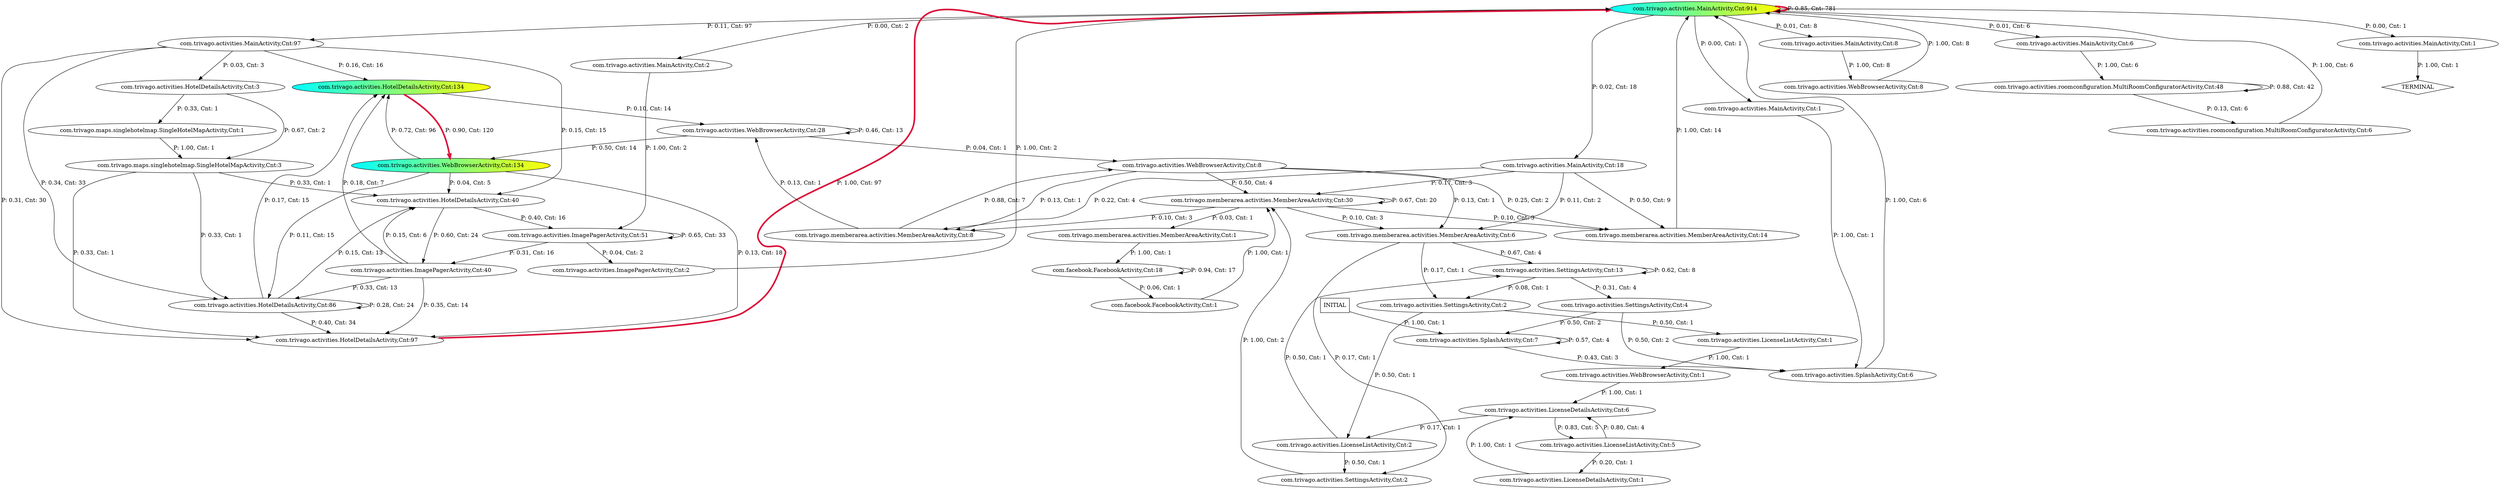 digraph G {
  22 [label="com.trivago.activities.MainActivity,Cnt:914", fillcolor="cyan:yellow", style="filled"];
  4 [label="com.trivago.activities.HotelDetailsActivity,Cnt:134", fillcolor="cyan:yellow", style="filled"];
  32 [label="com.trivago.activities.WebBrowserActivity,Cnt:134", fillcolor="cyan:yellow", style="filled"];
  2 [label="com.trivago.activities.HotelDetailsActivity,Cnt:97"];
  21 [label="com.trivago.activities.MainActivity,Cnt:97"];
  6 [label="com.trivago.activities.HotelDetailsActivity,Cnt:86"];
  8 [label="com.trivago.activities.ImagePagerActivity,Cnt:51"];
  35 [label="com.trivago.activities.roomconfiguration.MultiRoomConfiguratorActivity,Cnt:48"];
  3 [label="com.trivago.activities.HotelDetailsActivity,Cnt:40"];
  9 [label="com.trivago.activities.ImagePagerActivity,Cnt:40"];
  42 [label="com.trivago.memberarea.activities.MemberAreaActivity,Cnt:30"];
  31 [label="com.trivago.activities.WebBrowserActivity,Cnt:28"];
  1 [label="com.facebook.FacebookActivity,Cnt:18"];
  20 [label="com.trivago.activities.MainActivity,Cnt:18"];
  39 [label="com.trivago.memberarea.activities.MemberAreaActivity,Cnt:14"];
  26 [label="com.trivago.activities.SettingsActivity,Cnt:13"];
  17 [label="com.trivago.activities.MainActivity,Cnt:8"];
  30 [label="com.trivago.activities.WebBrowserActivity,Cnt:8"];
  33 [label="com.trivago.activities.WebBrowserActivity,Cnt:8"];
  40 [label="com.trivago.memberarea.activities.MemberAreaActivity,Cnt:8"];
  28 [label="com.trivago.activities.SplashActivity,Cnt:7"];
  11 [label="com.trivago.activities.LicenseDetailsActivity,Cnt:6"];
  18 [label="com.trivago.activities.MainActivity,Cnt:6"];
  27 [label="com.trivago.activities.SplashActivity,Cnt:6"];
  34 [label="com.trivago.activities.roomconfiguration.MultiRoomConfiguratorActivity,Cnt:6"];
  41 [label="com.trivago.memberarea.activities.MemberAreaActivity,Cnt:6"];
  13 [label="com.trivago.activities.LicenseListActivity,Cnt:5"];
  25 [label="com.trivago.activities.SettingsActivity,Cnt:4"];
  5 [label="com.trivago.activities.HotelDetailsActivity,Cnt:3"];
  37 [label="com.trivago.maps.singlehotelmap.SingleHotelMapActivity,Cnt:3"];
  7 [label="com.trivago.activities.ImagePagerActivity,Cnt:2"];
  14 [label="com.trivago.activities.LicenseListActivity,Cnt:2"];
  15 [label="com.trivago.activities.MainActivity,Cnt:2"];
  23 [label="com.trivago.activities.SettingsActivity,Cnt:2"];
  24 [label="com.trivago.activities.SettingsActivity,Cnt:2"];
  0 [label="com.facebook.FacebookActivity,Cnt:1"];
  10 [label="com.trivago.activities.LicenseDetailsActivity,Cnt:1"];
  12 [label="com.trivago.activities.LicenseListActivity,Cnt:1"];
  16 [label="com.trivago.activities.MainActivity,Cnt:1"];
  19 [label="com.trivago.activities.MainActivity,Cnt:1"];
  29 [label="com.trivago.activities.WebBrowserActivity,Cnt:1"];
  36 [label="com.trivago.maps.singlehotelmap.SingleHotelMapActivity,Cnt:1"];
  38 [label="com.trivago.memberarea.activities.MemberAreaActivity,Cnt:1"];
  43 [label="TERMINAL",shape=diamond];
  44 [label="INITIAL",shape=box];
22->22 [label="P: 0.85, Cnt: 781", color="crimson", penwidth=4];
4->32 [label="P: 0.90, Cnt: 120", color="crimson", penwidth=4];
2->22 [label="P: 1.00, Cnt: 97", color="crimson", penwidth=4];
22->21 [label="P: 0.11, Cnt: 97"];
32->4 [label="P: 0.72, Cnt: 96"];
35->35 [label="P: 0.88, Cnt: 42"];
6->2 [label="P: 0.40, Cnt: 34"];
8->8 [label="P: 0.65, Cnt: 33"];
21->6 [label="P: 0.34, Cnt: 33"];
21->2 [label="P: 0.31, Cnt: 30"];
3->9 [label="P: 0.60, Cnt: 24"];
6->6 [label="P: 0.28, Cnt: 24"];
42->42 [label="P: 0.67, Cnt: 20"];
22->20 [label="P: 0.02, Cnt: 18"];
32->2 [label="P: 0.13, Cnt: 18"];
1->1 [label="P: 0.94, Cnt: 17"];
3->8 [label="P: 0.40, Cnt: 16"];
8->9 [label="P: 0.31, Cnt: 16"];
21->4 [label="P: 0.16, Cnt: 16"];
6->4 [label="P: 0.17, Cnt: 15"];
21->3 [label="P: 0.15, Cnt: 15"];
32->6 [label="P: 0.11, Cnt: 15"];
4->31 [label="P: 0.10, Cnt: 14"];
9->2 [label="P: 0.35, Cnt: 14"];
31->32 [label="P: 0.50, Cnt: 14"];
39->22 [label="P: 1.00, Cnt: 14"];
6->3 [label="P: 0.15, Cnt: 13"];
9->6 [label="P: 0.33, Cnt: 13"];
31->31 [label="P: 0.46, Cnt: 13"];
20->39 [label="P: 0.50, Cnt: 9"];
17->30 [label="P: 1.00, Cnt: 8"];
22->17 [label="P: 0.01, Cnt: 8"];
26->26 [label="P: 0.62, Cnt: 8"];
30->22 [label="P: 1.00, Cnt: 8"];
9->4 [label="P: 0.18, Cnt: 7"];
40->33 [label="P: 0.88, Cnt: 7"];
9->3 [label="P: 0.15, Cnt: 6"];
18->35 [label="P: 1.00, Cnt: 6"];
22->18 [label="P: 0.01, Cnt: 6"];
27->22 [label="P: 1.00, Cnt: 6"];
34->22 [label="P: 1.00, Cnt: 6"];
35->34 [label="P: 0.13, Cnt: 6"];
11->13 [label="P: 0.83, Cnt: 5"];
32->3 [label="P: 0.04, Cnt: 5"];
13->11 [label="P: 0.80, Cnt: 4"];
20->40 [label="P: 0.22, Cnt: 4"];
26->25 [label="P: 0.31, Cnt: 4"];
28->28 [label="P: 0.57, Cnt: 4"];
33->42 [label="P: 0.50, Cnt: 4"];
41->26 [label="P: 0.67, Cnt: 4"];
20->42 [label="P: 0.17, Cnt: 3"];
21->5 [label="P: 0.03, Cnt: 3"];
28->27 [label="P: 0.43, Cnt: 3"];
42->41 [label="P: 0.10, Cnt: 3"];
42->39 [label="P: 0.10, Cnt: 3"];
42->40 [label="P: 0.10, Cnt: 3"];
5->37 [label="P: 0.67, Cnt: 2"];
7->22 [label="P: 1.00, Cnt: 2"];
8->7 [label="P: 0.04, Cnt: 2"];
15->8 [label="P: 1.00, Cnt: 2"];
20->41 [label="P: 0.11, Cnt: 2"];
22->15 [label="P: 0.00, Cnt: 2"];
23->42 [label="P: 1.00, Cnt: 2"];
25->27 [label="P: 0.50, Cnt: 2"];
25->28 [label="P: 0.50, Cnt: 2"];
33->39 [label="P: 0.25, Cnt: 2"];
0->42 [label="P: 1.00, Cnt: 1"];
1->0 [label="P: 0.06, Cnt: 1"];
5->36 [label="P: 0.33, Cnt: 1"];
10->11 [label="P: 1.00, Cnt: 1"];
11->14 [label="P: 0.17, Cnt: 1"];
12->29 [label="P: 1.00, Cnt: 1"];
13->10 [label="P: 0.20, Cnt: 1"];
14->23 [label="P: 0.50, Cnt: 1"];
14->26 [label="P: 0.50, Cnt: 1"];
16->27 [label="P: 1.00, Cnt: 1"];
19->43 [label="P: 1.00, Cnt: 1"];
22->19 [label="P: 0.00, Cnt: 1"];
22->16 [label="P: 0.00, Cnt: 1"];
24->14 [label="P: 0.50, Cnt: 1"];
24->12 [label="P: 0.50, Cnt: 1"];
26->24 [label="P: 0.08, Cnt: 1"];
29->11 [label="P: 1.00, Cnt: 1"];
31->33 [label="P: 0.04, Cnt: 1"];
33->41 [label="P: 0.13, Cnt: 1"];
33->40 [label="P: 0.13, Cnt: 1"];
36->37 [label="P: 1.00, Cnt: 1"];
37->2 [label="P: 0.33, Cnt: 1"];
37->6 [label="P: 0.33, Cnt: 1"];
37->3 [label="P: 0.33, Cnt: 1"];
38->1 [label="P: 1.00, Cnt: 1"];
40->31 [label="P: 0.13, Cnt: 1"];
41->24 [label="P: 0.17, Cnt: 1"];
41->23 [label="P: 0.17, Cnt: 1"];
42->38 [label="P: 0.03, Cnt: 1"];
44->28 [label="P: 1.00, Cnt: 1"];
}
